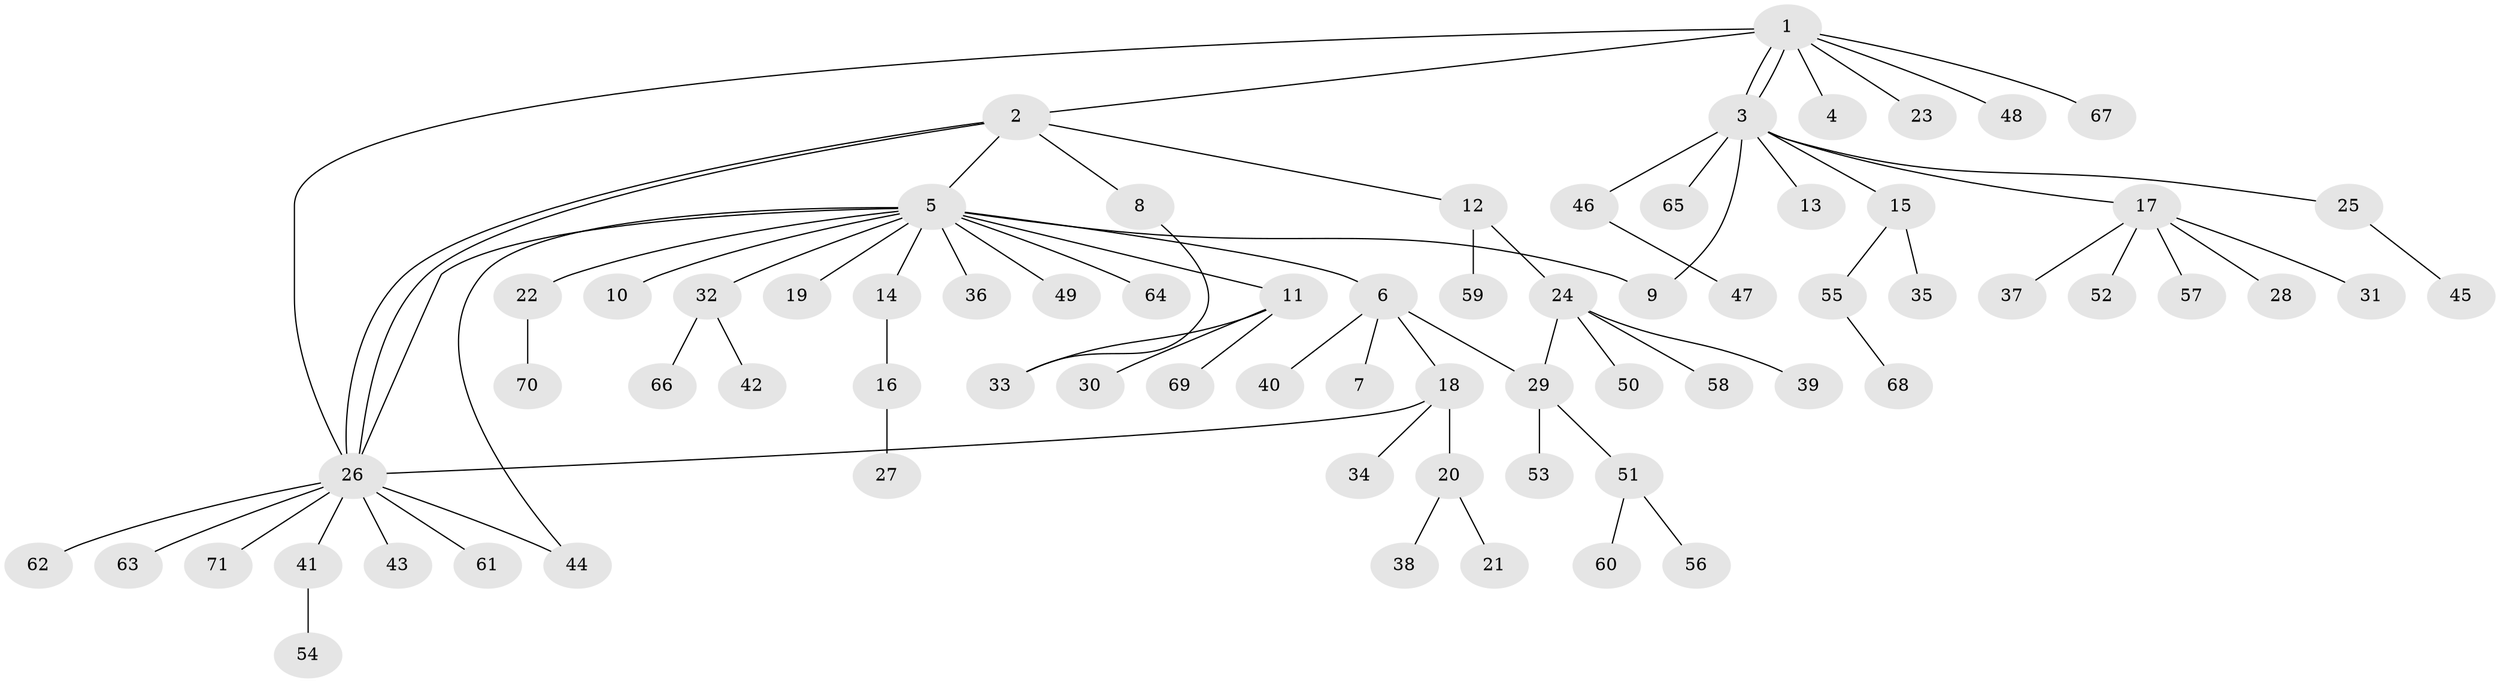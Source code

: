 // Generated by graph-tools (version 1.1) at 2025/26/03/09/25 03:26:08]
// undirected, 71 vertices, 79 edges
graph export_dot {
graph [start="1"]
  node [color=gray90,style=filled];
  1;
  2;
  3;
  4;
  5;
  6;
  7;
  8;
  9;
  10;
  11;
  12;
  13;
  14;
  15;
  16;
  17;
  18;
  19;
  20;
  21;
  22;
  23;
  24;
  25;
  26;
  27;
  28;
  29;
  30;
  31;
  32;
  33;
  34;
  35;
  36;
  37;
  38;
  39;
  40;
  41;
  42;
  43;
  44;
  45;
  46;
  47;
  48;
  49;
  50;
  51;
  52;
  53;
  54;
  55;
  56;
  57;
  58;
  59;
  60;
  61;
  62;
  63;
  64;
  65;
  66;
  67;
  68;
  69;
  70;
  71;
  1 -- 2;
  1 -- 3;
  1 -- 3;
  1 -- 4;
  1 -- 23;
  1 -- 26;
  1 -- 48;
  1 -- 67;
  2 -- 5;
  2 -- 8;
  2 -- 12;
  2 -- 26;
  2 -- 26;
  3 -- 9;
  3 -- 13;
  3 -- 15;
  3 -- 17;
  3 -- 25;
  3 -- 46;
  3 -- 65;
  5 -- 6;
  5 -- 9;
  5 -- 10;
  5 -- 11;
  5 -- 14;
  5 -- 19;
  5 -- 22;
  5 -- 26;
  5 -- 32;
  5 -- 36;
  5 -- 44;
  5 -- 49;
  5 -- 64;
  6 -- 7;
  6 -- 18;
  6 -- 29;
  6 -- 40;
  8 -- 33;
  11 -- 30;
  11 -- 33;
  11 -- 69;
  12 -- 24;
  12 -- 59;
  14 -- 16;
  15 -- 35;
  15 -- 55;
  16 -- 27;
  17 -- 28;
  17 -- 31;
  17 -- 37;
  17 -- 52;
  17 -- 57;
  18 -- 20;
  18 -- 26;
  18 -- 34;
  20 -- 21;
  20 -- 38;
  22 -- 70;
  24 -- 29;
  24 -- 39;
  24 -- 50;
  24 -- 58;
  25 -- 45;
  26 -- 41;
  26 -- 43;
  26 -- 44;
  26 -- 61;
  26 -- 62;
  26 -- 63;
  26 -- 71;
  29 -- 51;
  29 -- 53;
  32 -- 42;
  32 -- 66;
  41 -- 54;
  46 -- 47;
  51 -- 56;
  51 -- 60;
  55 -- 68;
}
